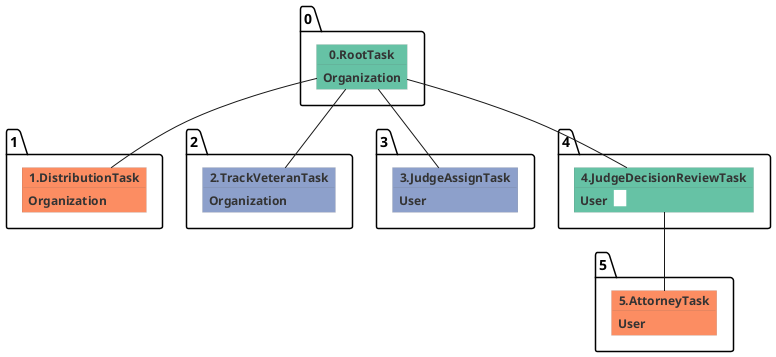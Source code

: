 @startuml
skinparam {
  ObjectBorderColor #555
  ObjectBorderThickness 0
  ObjectFontStyle bold
  ObjectFontSize 14
  ObjectAttributeFontColor #333
  ObjectAttributeFontSize 12
}
  object 0.RootTask #66c2a5 {
Organization
}
  object 1.DistributionTask #fc8d62 {
Organization
}
  object 2.TrackVeteranTask #8da0cb {
Organization
}
  object 3.JudgeAssignTask #8da0cb {
User
}
  object 4.JudgeDecisionReviewTask #66c2a5 {
User  <back:white>    </back>
}
  object 5.AttorneyTask #fc8d62 {
User
}
0.RootTask -- 1.DistributionTask
0.RootTask -- 2.TrackVeteranTask
0.RootTask -- 3.JudgeAssignTask
0.RootTask -- 4.JudgeDecisionReviewTask
4.JudgeDecisionReviewTask -- 5.AttorneyTask
@enduml
